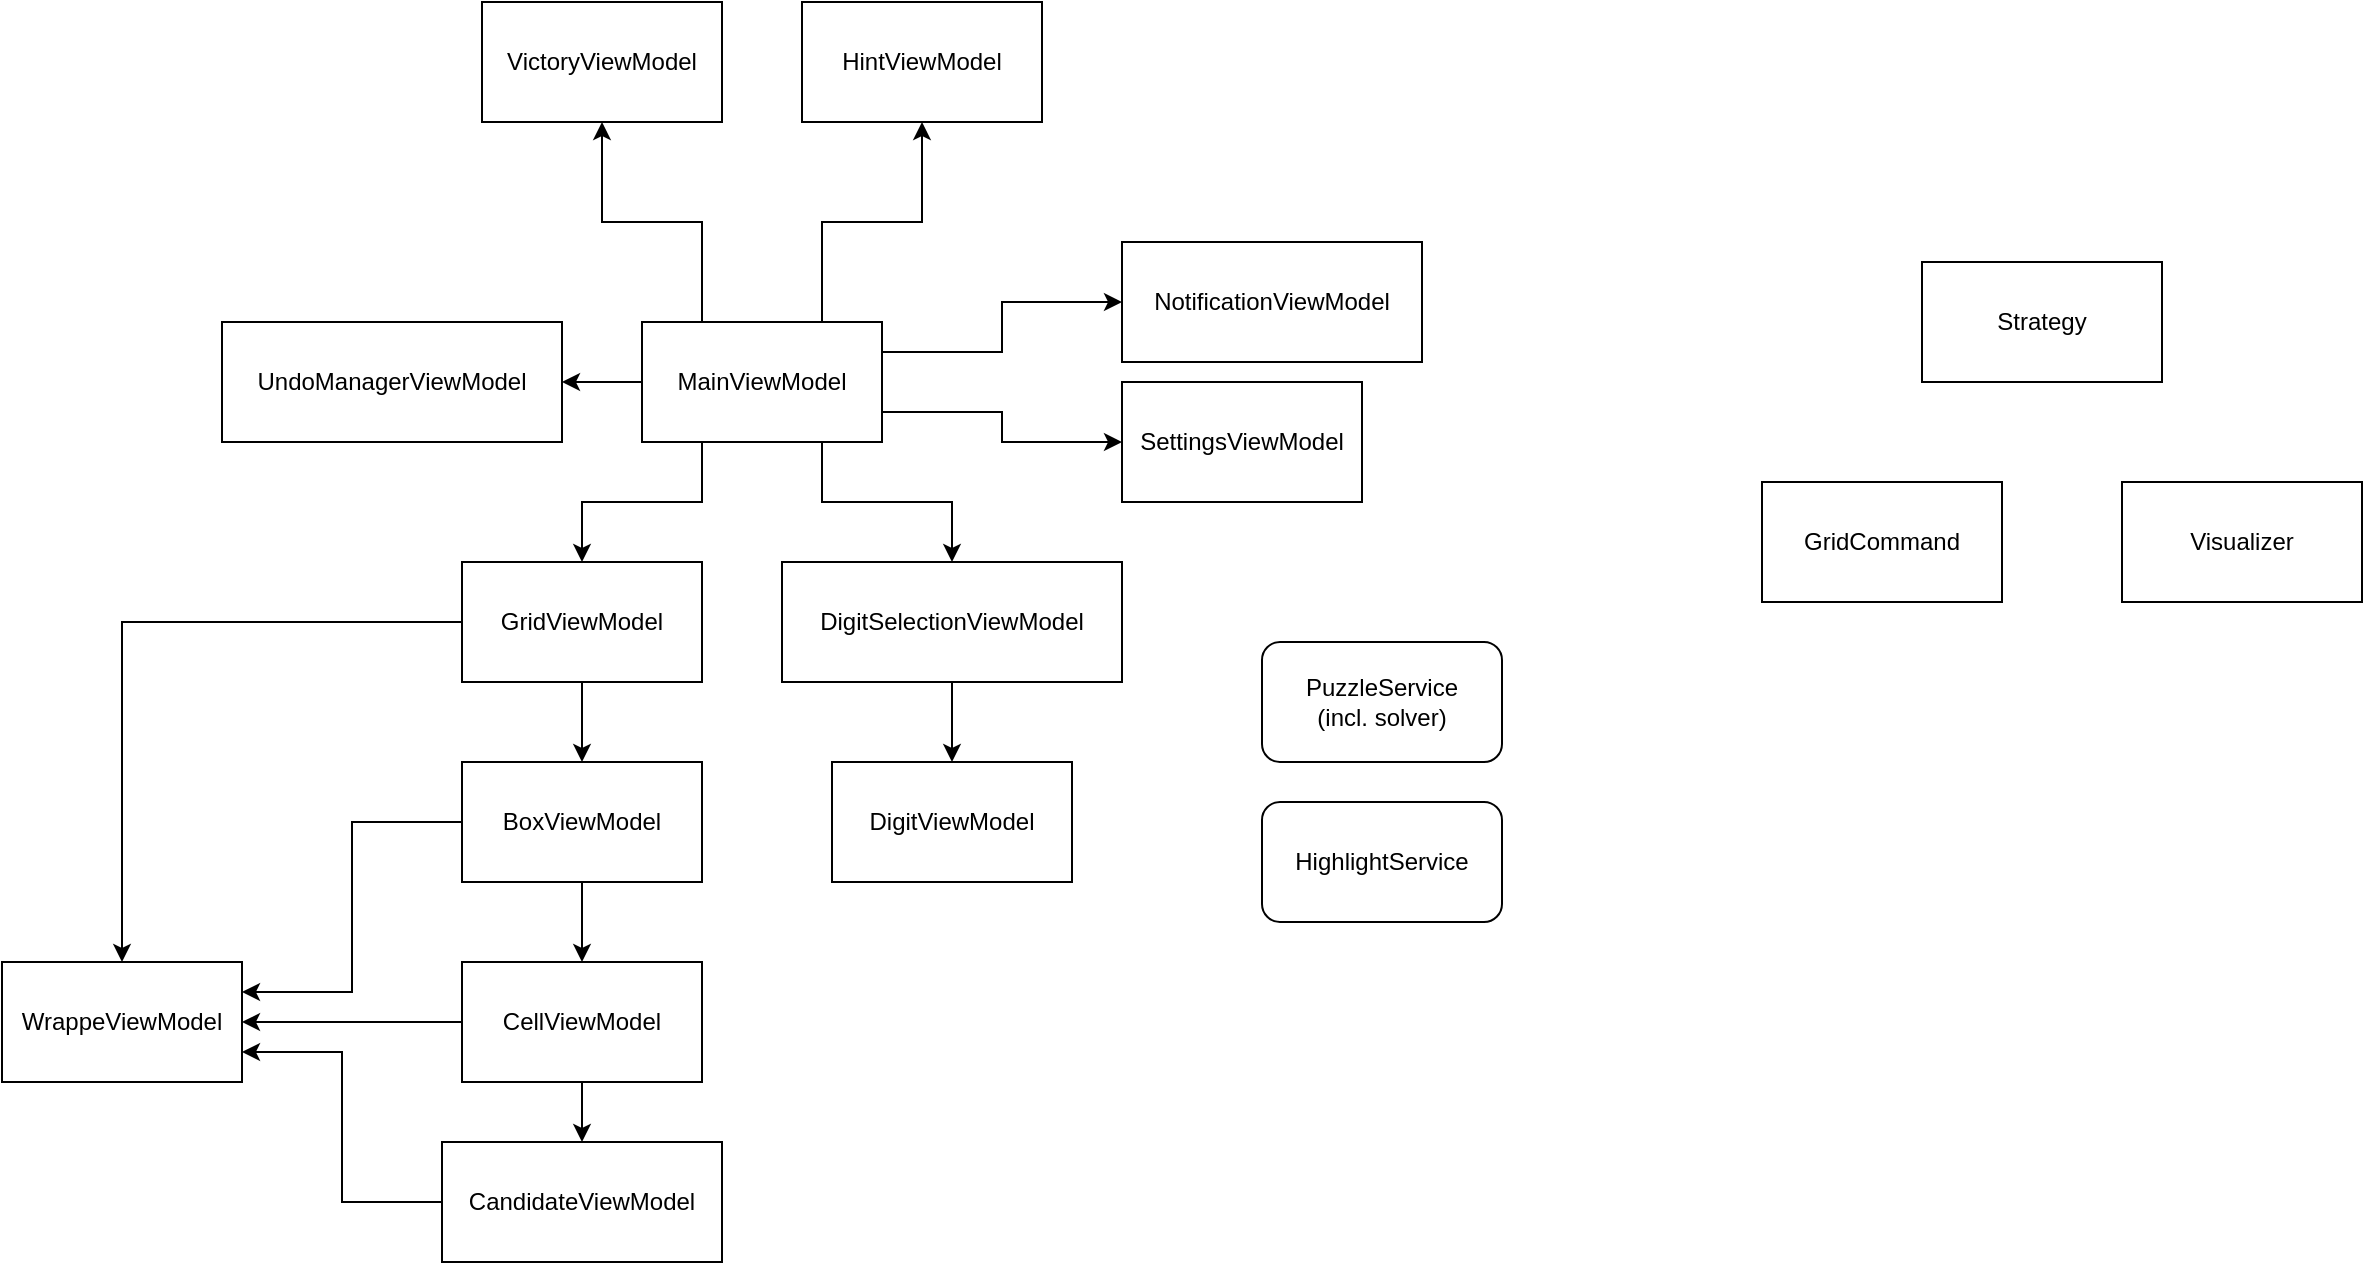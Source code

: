 <mxfile version="26.1.1">
  <diagram name="Page-1" id="V7CSt6iJTu72ckD1klMw">
    <mxGraphModel dx="763" dy="621" grid="1" gridSize="10" guides="1" tooltips="1" connect="1" arrows="1" fold="1" page="1" pageScale="1" pageWidth="3300" pageHeight="4681" math="0" shadow="0">
      <root>
        <mxCell id="0" />
        <mxCell id="1" parent="0" />
        <mxCell id="tc8X1xjHQRMR5KrgHFPp-10" style="edgeStyle=orthogonalEdgeStyle;rounded=0;orthogonalLoop=1;jettySize=auto;html=1;exitX=0;exitY=0.5;exitDx=0;exitDy=0;entryX=1;entryY=0.5;entryDx=0;entryDy=0;" edge="1" parent="1" source="tc8X1xjHQRMR5KrgHFPp-1" target="tc8X1xjHQRMR5KrgHFPp-9">
          <mxGeometry relative="1" as="geometry" />
        </mxCell>
        <mxCell id="tc8X1xjHQRMR5KrgHFPp-11" style="edgeStyle=orthogonalEdgeStyle;rounded=0;orthogonalLoop=1;jettySize=auto;html=1;exitX=0.25;exitY=1;exitDx=0;exitDy=0;entryX=0.5;entryY=0;entryDx=0;entryDy=0;" edge="1" parent="1" source="tc8X1xjHQRMR5KrgHFPp-1" target="tc8X1xjHQRMR5KrgHFPp-2">
          <mxGeometry relative="1" as="geometry" />
        </mxCell>
        <mxCell id="tc8X1xjHQRMR5KrgHFPp-12" style="edgeStyle=orthogonalEdgeStyle;rounded=0;orthogonalLoop=1;jettySize=auto;html=1;exitX=0.75;exitY=1;exitDx=0;exitDy=0;entryX=0.5;entryY=0;entryDx=0;entryDy=0;" edge="1" parent="1" source="tc8X1xjHQRMR5KrgHFPp-1" target="tc8X1xjHQRMR5KrgHFPp-3">
          <mxGeometry relative="1" as="geometry" />
        </mxCell>
        <mxCell id="tc8X1xjHQRMR5KrgHFPp-21" style="edgeStyle=orthogonalEdgeStyle;rounded=0;orthogonalLoop=1;jettySize=auto;html=1;exitX=1;exitY=0.75;exitDx=0;exitDy=0;entryX=0;entryY=0.5;entryDx=0;entryDy=0;" edge="1" parent="1" source="tc8X1xjHQRMR5KrgHFPp-1" target="tc8X1xjHQRMR5KrgHFPp-20">
          <mxGeometry relative="1" as="geometry" />
        </mxCell>
        <mxCell id="tc8X1xjHQRMR5KrgHFPp-24" style="edgeStyle=orthogonalEdgeStyle;rounded=0;orthogonalLoop=1;jettySize=auto;html=1;exitX=0.75;exitY=0;exitDx=0;exitDy=0;entryX=0.5;entryY=1;entryDx=0;entryDy=0;" edge="1" parent="1" source="tc8X1xjHQRMR5KrgHFPp-1" target="tc8X1xjHQRMR5KrgHFPp-22">
          <mxGeometry relative="1" as="geometry" />
        </mxCell>
        <mxCell id="tc8X1xjHQRMR5KrgHFPp-26" style="edgeStyle=orthogonalEdgeStyle;rounded=0;orthogonalLoop=1;jettySize=auto;html=1;exitX=0.25;exitY=0;exitDx=0;exitDy=0;entryX=0.5;entryY=1;entryDx=0;entryDy=0;" edge="1" parent="1" source="tc8X1xjHQRMR5KrgHFPp-1" target="tc8X1xjHQRMR5KrgHFPp-25">
          <mxGeometry relative="1" as="geometry" />
        </mxCell>
        <mxCell id="tc8X1xjHQRMR5KrgHFPp-28" style="edgeStyle=orthogonalEdgeStyle;rounded=0;orthogonalLoop=1;jettySize=auto;html=1;exitX=1;exitY=0.25;exitDx=0;exitDy=0;entryX=0;entryY=0.5;entryDx=0;entryDy=0;" edge="1" parent="1" source="tc8X1xjHQRMR5KrgHFPp-1" target="tc8X1xjHQRMR5KrgHFPp-27">
          <mxGeometry relative="1" as="geometry" />
        </mxCell>
        <mxCell id="tc8X1xjHQRMR5KrgHFPp-1" value="MainViewModel" style="rounded=0;whiteSpace=wrap;html=1;" vertex="1" parent="1">
          <mxGeometry x="850" y="230" width="120" height="60" as="geometry" />
        </mxCell>
        <mxCell id="tc8X1xjHQRMR5KrgHFPp-13" style="edgeStyle=orthogonalEdgeStyle;rounded=0;orthogonalLoop=1;jettySize=auto;html=1;exitX=0.5;exitY=1;exitDx=0;exitDy=0;entryX=0.5;entryY=0;entryDx=0;entryDy=0;" edge="1" parent="1" source="tc8X1xjHQRMR5KrgHFPp-2" target="tc8X1xjHQRMR5KrgHFPp-5">
          <mxGeometry relative="1" as="geometry" />
        </mxCell>
        <mxCell id="tc8X1xjHQRMR5KrgHFPp-36" style="edgeStyle=orthogonalEdgeStyle;rounded=0;orthogonalLoop=1;jettySize=auto;html=1;exitX=0;exitY=0.5;exitDx=0;exitDy=0;" edge="1" parent="1" source="tc8X1xjHQRMR5KrgHFPp-2" target="tc8X1xjHQRMR5KrgHFPp-32">
          <mxGeometry relative="1" as="geometry" />
        </mxCell>
        <mxCell id="tc8X1xjHQRMR5KrgHFPp-2" value="GridViewModel" style="rounded=0;whiteSpace=wrap;html=1;" vertex="1" parent="1">
          <mxGeometry x="760" y="350" width="120" height="60" as="geometry" />
        </mxCell>
        <mxCell id="tc8X1xjHQRMR5KrgHFPp-16" style="edgeStyle=orthogonalEdgeStyle;rounded=0;orthogonalLoop=1;jettySize=auto;html=1;exitX=0.5;exitY=1;exitDx=0;exitDy=0;entryX=0.5;entryY=0;entryDx=0;entryDy=0;" edge="1" parent="1" source="tc8X1xjHQRMR5KrgHFPp-3" target="tc8X1xjHQRMR5KrgHFPp-8">
          <mxGeometry relative="1" as="geometry" />
        </mxCell>
        <mxCell id="tc8X1xjHQRMR5KrgHFPp-3" value="DigitSelectionViewModel" style="rounded=0;whiteSpace=wrap;html=1;" vertex="1" parent="1">
          <mxGeometry x="920" y="350" width="170" height="60" as="geometry" />
        </mxCell>
        <mxCell id="tc8X1xjHQRMR5KrgHFPp-14" style="edgeStyle=orthogonalEdgeStyle;rounded=0;orthogonalLoop=1;jettySize=auto;html=1;exitX=0.5;exitY=1;exitDx=0;exitDy=0;entryX=0.5;entryY=0;entryDx=0;entryDy=0;" edge="1" parent="1" source="tc8X1xjHQRMR5KrgHFPp-5" target="tc8X1xjHQRMR5KrgHFPp-6">
          <mxGeometry relative="1" as="geometry" />
        </mxCell>
        <mxCell id="tc8X1xjHQRMR5KrgHFPp-35" style="edgeStyle=orthogonalEdgeStyle;rounded=0;orthogonalLoop=1;jettySize=auto;html=1;exitX=0;exitY=0.5;exitDx=0;exitDy=0;entryX=1;entryY=0.25;entryDx=0;entryDy=0;" edge="1" parent="1" source="tc8X1xjHQRMR5KrgHFPp-5" target="tc8X1xjHQRMR5KrgHFPp-32">
          <mxGeometry relative="1" as="geometry" />
        </mxCell>
        <mxCell id="tc8X1xjHQRMR5KrgHFPp-5" value="BoxViewModel" style="rounded=0;whiteSpace=wrap;html=1;" vertex="1" parent="1">
          <mxGeometry x="760" y="450" width="120" height="60" as="geometry" />
        </mxCell>
        <mxCell id="tc8X1xjHQRMR5KrgHFPp-15" style="edgeStyle=orthogonalEdgeStyle;rounded=0;orthogonalLoop=1;jettySize=auto;html=1;exitX=0.5;exitY=1;exitDx=0;exitDy=0;entryX=0.5;entryY=0;entryDx=0;entryDy=0;" edge="1" parent="1" source="tc8X1xjHQRMR5KrgHFPp-6" target="tc8X1xjHQRMR5KrgHFPp-7">
          <mxGeometry relative="1" as="geometry" />
        </mxCell>
        <mxCell id="tc8X1xjHQRMR5KrgHFPp-33" style="edgeStyle=orthogonalEdgeStyle;rounded=0;orthogonalLoop=1;jettySize=auto;html=1;exitX=0;exitY=0.5;exitDx=0;exitDy=0;entryX=1;entryY=0.5;entryDx=0;entryDy=0;" edge="1" parent="1" source="tc8X1xjHQRMR5KrgHFPp-6" target="tc8X1xjHQRMR5KrgHFPp-32">
          <mxGeometry relative="1" as="geometry" />
        </mxCell>
        <mxCell id="tc8X1xjHQRMR5KrgHFPp-6" value="CellViewModel" style="rounded=0;whiteSpace=wrap;html=1;" vertex="1" parent="1">
          <mxGeometry x="760" y="550" width="120" height="60" as="geometry" />
        </mxCell>
        <mxCell id="tc8X1xjHQRMR5KrgHFPp-34" style="edgeStyle=orthogonalEdgeStyle;rounded=0;orthogonalLoop=1;jettySize=auto;html=1;exitX=0;exitY=0.5;exitDx=0;exitDy=0;entryX=1;entryY=0.75;entryDx=0;entryDy=0;" edge="1" parent="1" source="tc8X1xjHQRMR5KrgHFPp-7" target="tc8X1xjHQRMR5KrgHFPp-32">
          <mxGeometry relative="1" as="geometry" />
        </mxCell>
        <mxCell id="tc8X1xjHQRMR5KrgHFPp-7" value="CandidateViewModel" style="rounded=0;whiteSpace=wrap;html=1;" vertex="1" parent="1">
          <mxGeometry x="750" y="640" width="140" height="60" as="geometry" />
        </mxCell>
        <mxCell id="tc8X1xjHQRMR5KrgHFPp-8" value="DigitViewModel" style="rounded=0;whiteSpace=wrap;html=1;" vertex="1" parent="1">
          <mxGeometry x="945" y="450" width="120" height="60" as="geometry" />
        </mxCell>
        <mxCell id="tc8X1xjHQRMR5KrgHFPp-9" value="UndoManagerViewModel" style="rounded=0;whiteSpace=wrap;html=1;" vertex="1" parent="1">
          <mxGeometry x="640" y="230" width="170" height="60" as="geometry" />
        </mxCell>
        <mxCell id="tc8X1xjHQRMR5KrgHFPp-17" value="PuzzleService&lt;div&gt;(incl. solver&lt;span style=&quot;background-color: transparent; color: light-dark(rgb(0, 0, 0), rgb(255, 255, 255));&quot;&gt;)&lt;/span&gt;&lt;/div&gt;" style="rounded=1;whiteSpace=wrap;html=1;" vertex="1" parent="1">
          <mxGeometry x="1160" y="390" width="120" height="60" as="geometry" />
        </mxCell>
        <mxCell id="tc8X1xjHQRMR5KrgHFPp-19" value="HighlightService" style="rounded=1;whiteSpace=wrap;html=1;" vertex="1" parent="1">
          <mxGeometry x="1160" y="470" width="120" height="60" as="geometry" />
        </mxCell>
        <mxCell id="tc8X1xjHQRMR5KrgHFPp-20" value="SettingsViewModel" style="rounded=0;whiteSpace=wrap;html=1;" vertex="1" parent="1">
          <mxGeometry x="1090" y="260" width="120" height="60" as="geometry" />
        </mxCell>
        <mxCell id="tc8X1xjHQRMR5KrgHFPp-22" value="HintViewModel" style="rounded=0;whiteSpace=wrap;html=1;" vertex="1" parent="1">
          <mxGeometry x="930" y="70" width="120" height="60" as="geometry" />
        </mxCell>
        <mxCell id="tc8X1xjHQRMR5KrgHFPp-25" value="VictoryViewModel" style="rounded=0;whiteSpace=wrap;html=1;" vertex="1" parent="1">
          <mxGeometry x="770" y="70" width="120" height="60" as="geometry" />
        </mxCell>
        <mxCell id="tc8X1xjHQRMR5KrgHFPp-27" value="NotificationViewModel" style="rounded=0;whiteSpace=wrap;html=1;" vertex="1" parent="1">
          <mxGeometry x="1090" y="190" width="150" height="60" as="geometry" />
        </mxCell>
        <mxCell id="tc8X1xjHQRMR5KrgHFPp-29" value="Strategy" style="rounded=0;whiteSpace=wrap;html=1;" vertex="1" parent="1">
          <mxGeometry x="1490" y="200" width="120" height="60" as="geometry" />
        </mxCell>
        <mxCell id="tc8X1xjHQRMR5KrgHFPp-30" value="GridCommand" style="rounded=0;whiteSpace=wrap;html=1;" vertex="1" parent="1">
          <mxGeometry x="1410" y="310" width="120" height="60" as="geometry" />
        </mxCell>
        <mxCell id="tc8X1xjHQRMR5KrgHFPp-31" value="Visualizer" style="rounded=0;whiteSpace=wrap;html=1;" vertex="1" parent="1">
          <mxGeometry x="1590" y="310" width="120" height="60" as="geometry" />
        </mxCell>
        <mxCell id="tc8X1xjHQRMR5KrgHFPp-32" value="WrappeViewModel" style="rounded=0;whiteSpace=wrap;html=1;" vertex="1" parent="1">
          <mxGeometry x="530" y="550" width="120" height="60" as="geometry" />
        </mxCell>
      </root>
    </mxGraphModel>
  </diagram>
</mxfile>
